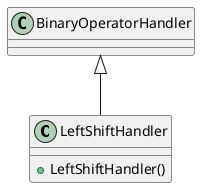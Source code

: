@startuml
class LeftShiftHandler {
    + LeftShiftHandler()
}
BinaryOperatorHandler <|-- LeftShiftHandler
@enduml
